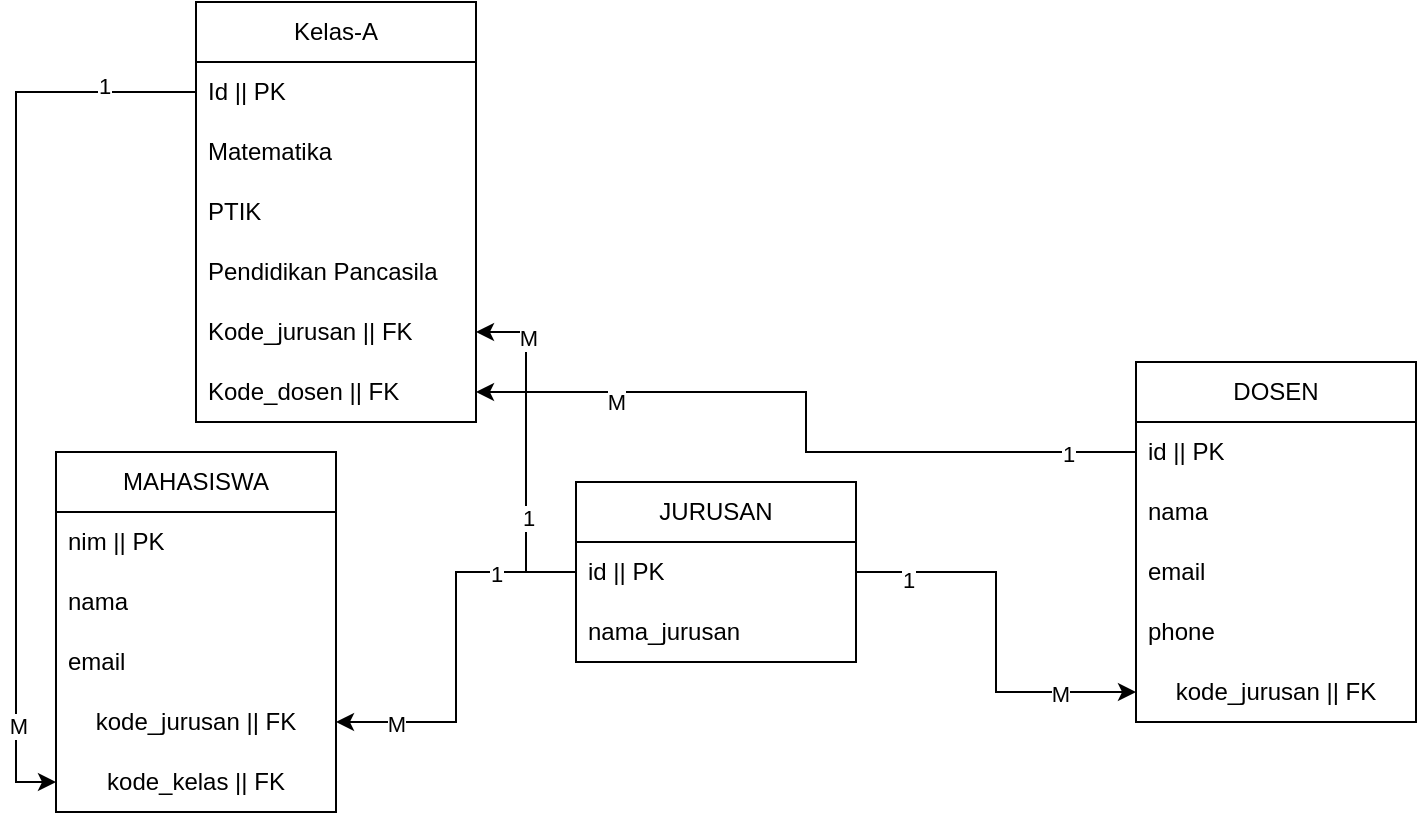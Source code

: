 <mxfile version="21.7.2" type="github">
  <diagram id="C5RBs43oDa-KdzZeNtuy" name="Page-1">
    <mxGraphModel dx="878" dy="1709" grid="1" gridSize="10" guides="1" tooltips="1" connect="1" arrows="1" fold="1" page="1" pageScale="1" pageWidth="827" pageHeight="1169" math="0" shadow="0">
      <root>
        <mxCell id="WIyWlLk6GJQsqaUBKTNV-0" />
        <mxCell id="WIyWlLk6GJQsqaUBKTNV-1" parent="WIyWlLk6GJQsqaUBKTNV-0" />
        <mxCell id="0ewqRYxlJ7sRsxdAzkya-4" value="MAHASISWA" style="swimlane;fontStyle=0;childLayout=stackLayout;horizontal=1;startSize=30;horizontalStack=0;resizeParent=1;resizeParentMax=0;resizeLast=0;collapsible=1;marginBottom=0;whiteSpace=wrap;html=1;" vertex="1" parent="WIyWlLk6GJQsqaUBKTNV-1">
          <mxGeometry x="50" y="195" width="140" height="180" as="geometry" />
        </mxCell>
        <mxCell id="0ewqRYxlJ7sRsxdAzkya-5" value="nim || PK" style="text;strokeColor=none;fillColor=none;align=left;verticalAlign=middle;spacingLeft=4;spacingRight=4;overflow=hidden;points=[[0,0.5],[1,0.5]];portConstraint=eastwest;rotatable=0;whiteSpace=wrap;html=1;" vertex="1" parent="0ewqRYxlJ7sRsxdAzkya-4">
          <mxGeometry y="30" width="140" height="30" as="geometry" />
        </mxCell>
        <mxCell id="0ewqRYxlJ7sRsxdAzkya-6" value="nama" style="text;strokeColor=none;fillColor=none;align=left;verticalAlign=middle;spacingLeft=4;spacingRight=4;overflow=hidden;points=[[0,0.5],[1,0.5]];portConstraint=eastwest;rotatable=0;whiteSpace=wrap;html=1;" vertex="1" parent="0ewqRYxlJ7sRsxdAzkya-4">
          <mxGeometry y="60" width="140" height="30" as="geometry" />
        </mxCell>
        <mxCell id="0ewqRYxlJ7sRsxdAzkya-7" value="email" style="text;strokeColor=none;fillColor=none;align=left;verticalAlign=middle;spacingLeft=4;spacingRight=4;overflow=hidden;points=[[0,0.5],[1,0.5]];portConstraint=eastwest;rotatable=0;whiteSpace=wrap;html=1;" vertex="1" parent="0ewqRYxlJ7sRsxdAzkya-4">
          <mxGeometry y="90" width="140" height="30" as="geometry" />
        </mxCell>
        <mxCell id="0ewqRYxlJ7sRsxdAzkya-38" value="kode_jurusan || FK" style="text;html=1;strokeColor=none;fillColor=none;align=center;verticalAlign=middle;whiteSpace=wrap;rounded=0;" vertex="1" parent="0ewqRYxlJ7sRsxdAzkya-4">
          <mxGeometry y="120" width="140" height="30" as="geometry" />
        </mxCell>
        <mxCell id="0ewqRYxlJ7sRsxdAzkya-44" value="kode_kelas || FK" style="text;html=1;strokeColor=none;fillColor=none;align=center;verticalAlign=middle;whiteSpace=wrap;rounded=0;" vertex="1" parent="0ewqRYxlJ7sRsxdAzkya-4">
          <mxGeometry y="150" width="140" height="30" as="geometry" />
        </mxCell>
        <mxCell id="0ewqRYxlJ7sRsxdAzkya-19" value="DOSEN" style="swimlane;fontStyle=0;childLayout=stackLayout;horizontal=1;startSize=30;horizontalStack=0;resizeParent=1;resizeParentMax=0;resizeLast=0;collapsible=1;marginBottom=0;whiteSpace=wrap;html=1;" vertex="1" parent="WIyWlLk6GJQsqaUBKTNV-1">
          <mxGeometry x="590" y="150" width="140" height="180" as="geometry" />
        </mxCell>
        <mxCell id="0ewqRYxlJ7sRsxdAzkya-20" value="id || PK" style="text;strokeColor=none;fillColor=none;align=left;verticalAlign=middle;spacingLeft=4;spacingRight=4;overflow=hidden;points=[[0,0.5],[1,0.5]];portConstraint=eastwest;rotatable=0;whiteSpace=wrap;html=1;" vertex="1" parent="0ewqRYxlJ7sRsxdAzkya-19">
          <mxGeometry y="30" width="140" height="30" as="geometry" />
        </mxCell>
        <mxCell id="0ewqRYxlJ7sRsxdAzkya-21" value="nama" style="text;strokeColor=none;fillColor=none;align=left;verticalAlign=middle;spacingLeft=4;spacingRight=4;overflow=hidden;points=[[0,0.5],[1,0.5]];portConstraint=eastwest;rotatable=0;whiteSpace=wrap;html=1;" vertex="1" parent="0ewqRYxlJ7sRsxdAzkya-19">
          <mxGeometry y="60" width="140" height="30" as="geometry" />
        </mxCell>
        <mxCell id="0ewqRYxlJ7sRsxdAzkya-22" value="email" style="text;strokeColor=none;fillColor=none;align=left;verticalAlign=middle;spacingLeft=4;spacingRight=4;overflow=hidden;points=[[0,0.5],[1,0.5]];portConstraint=eastwest;rotatable=0;whiteSpace=wrap;html=1;" vertex="1" parent="0ewqRYxlJ7sRsxdAzkya-19">
          <mxGeometry y="90" width="140" height="30" as="geometry" />
        </mxCell>
        <mxCell id="0ewqRYxlJ7sRsxdAzkya-31" value="phone" style="text;strokeColor=none;fillColor=none;align=left;verticalAlign=middle;spacingLeft=4;spacingRight=4;overflow=hidden;points=[[0,0.5],[1,0.5]];portConstraint=eastwest;rotatable=0;whiteSpace=wrap;html=1;" vertex="1" parent="0ewqRYxlJ7sRsxdAzkya-19">
          <mxGeometry y="120" width="140" height="30" as="geometry" />
        </mxCell>
        <mxCell id="0ewqRYxlJ7sRsxdAzkya-36" value="kode_jurusan || FK" style="text;html=1;strokeColor=none;fillColor=none;align=center;verticalAlign=middle;whiteSpace=wrap;rounded=0;" vertex="1" parent="0ewqRYxlJ7sRsxdAzkya-19">
          <mxGeometry y="150" width="140" height="30" as="geometry" />
        </mxCell>
        <mxCell id="0ewqRYxlJ7sRsxdAzkya-25" value="JURUSAN" style="swimlane;fontStyle=0;childLayout=stackLayout;horizontal=1;startSize=30;horizontalStack=0;resizeParent=1;resizeParentMax=0;resizeLast=0;collapsible=1;marginBottom=0;whiteSpace=wrap;html=1;" vertex="1" parent="WIyWlLk6GJQsqaUBKTNV-1">
          <mxGeometry x="310" y="210" width="140" height="90" as="geometry" />
        </mxCell>
        <mxCell id="0ewqRYxlJ7sRsxdAzkya-26" value="id || PK" style="text;strokeColor=none;fillColor=none;align=left;verticalAlign=middle;spacingLeft=4;spacingRight=4;overflow=hidden;points=[[0,0.5],[1,0.5]];portConstraint=eastwest;rotatable=0;whiteSpace=wrap;html=1;" vertex="1" parent="0ewqRYxlJ7sRsxdAzkya-25">
          <mxGeometry y="30" width="140" height="30" as="geometry" />
        </mxCell>
        <mxCell id="0ewqRYxlJ7sRsxdAzkya-27" value="nama_jurusan" style="text;strokeColor=none;fillColor=none;align=left;verticalAlign=middle;spacingLeft=4;spacingRight=4;overflow=hidden;points=[[0,0.5],[1,0.5]];portConstraint=eastwest;rotatable=0;whiteSpace=wrap;html=1;" vertex="1" parent="0ewqRYxlJ7sRsxdAzkya-25">
          <mxGeometry y="60" width="140" height="30" as="geometry" />
        </mxCell>
        <mxCell id="0ewqRYxlJ7sRsxdAzkya-37" style="edgeStyle=orthogonalEdgeStyle;rounded=0;orthogonalLoop=1;jettySize=auto;html=1;exitX=1;exitY=0.5;exitDx=0;exitDy=0;entryX=0;entryY=0.5;entryDx=0;entryDy=0;" edge="1" parent="WIyWlLk6GJQsqaUBKTNV-1" source="0ewqRYxlJ7sRsxdAzkya-26" target="0ewqRYxlJ7sRsxdAzkya-36">
          <mxGeometry relative="1" as="geometry" />
        </mxCell>
        <mxCell id="0ewqRYxlJ7sRsxdAzkya-67" value="1" style="edgeLabel;html=1;align=center;verticalAlign=middle;resizable=0;points=[];" vertex="1" connectable="0" parent="0ewqRYxlJ7sRsxdAzkya-37">
          <mxGeometry x="-0.735" y="-4" relative="1" as="geometry">
            <mxPoint x="-1" as="offset" />
          </mxGeometry>
        </mxCell>
        <mxCell id="0ewqRYxlJ7sRsxdAzkya-78" value="M" style="edgeLabel;html=1;align=center;verticalAlign=middle;resizable=0;points=[];" vertex="1" connectable="0" parent="0ewqRYxlJ7sRsxdAzkya-37">
          <mxGeometry x="0.63" y="-1" relative="1" as="geometry">
            <mxPoint x="-1" as="offset" />
          </mxGeometry>
        </mxCell>
        <mxCell id="0ewqRYxlJ7sRsxdAzkya-39" style="edgeStyle=orthogonalEdgeStyle;rounded=0;orthogonalLoop=1;jettySize=auto;html=1;exitX=0;exitY=0.5;exitDx=0;exitDy=0;entryX=1;entryY=0.5;entryDx=0;entryDy=0;" edge="1" parent="WIyWlLk6GJQsqaUBKTNV-1" source="0ewqRYxlJ7sRsxdAzkya-26" target="0ewqRYxlJ7sRsxdAzkya-38">
          <mxGeometry relative="1" as="geometry" />
        </mxCell>
        <mxCell id="0ewqRYxlJ7sRsxdAzkya-66" value="1" style="edgeLabel;html=1;align=center;verticalAlign=middle;resizable=0;points=[];" vertex="1" connectable="0" parent="0ewqRYxlJ7sRsxdAzkya-39">
          <mxGeometry x="-0.596" y="1" relative="1" as="geometry">
            <mxPoint x="-1" as="offset" />
          </mxGeometry>
        </mxCell>
        <mxCell id="0ewqRYxlJ7sRsxdAzkya-77" value="M" style="edgeLabel;html=1;align=center;verticalAlign=middle;resizable=0;points=[];" vertex="1" connectable="0" parent="0ewqRYxlJ7sRsxdAzkya-39">
          <mxGeometry x="0.692" y="1" relative="1" as="geometry">
            <mxPoint as="offset" />
          </mxGeometry>
        </mxCell>
        <mxCell id="0ewqRYxlJ7sRsxdAzkya-40" value="Kelas-A" style="swimlane;fontStyle=0;childLayout=stackLayout;horizontal=1;startSize=30;horizontalStack=0;resizeParent=1;resizeParentMax=0;resizeLast=0;collapsible=1;marginBottom=0;whiteSpace=wrap;html=1;" vertex="1" parent="WIyWlLk6GJQsqaUBKTNV-1">
          <mxGeometry x="120" y="-30" width="140" height="210" as="geometry" />
        </mxCell>
        <mxCell id="0ewqRYxlJ7sRsxdAzkya-41" value="Id || PK" style="text;strokeColor=none;fillColor=none;align=left;verticalAlign=middle;spacingLeft=4;spacingRight=4;overflow=hidden;points=[[0,0.5],[1,0.5]];portConstraint=eastwest;rotatable=0;whiteSpace=wrap;html=1;" vertex="1" parent="0ewqRYxlJ7sRsxdAzkya-40">
          <mxGeometry y="30" width="140" height="30" as="geometry" />
        </mxCell>
        <mxCell id="0ewqRYxlJ7sRsxdAzkya-42" value="Matematika" style="text;strokeColor=none;fillColor=none;align=left;verticalAlign=middle;spacingLeft=4;spacingRight=4;overflow=hidden;points=[[0,0.5],[1,0.5]];portConstraint=eastwest;rotatable=0;whiteSpace=wrap;html=1;" vertex="1" parent="0ewqRYxlJ7sRsxdAzkya-40">
          <mxGeometry y="60" width="140" height="30" as="geometry" />
        </mxCell>
        <mxCell id="0ewqRYxlJ7sRsxdAzkya-43" value="PTIK" style="text;strokeColor=none;fillColor=none;align=left;verticalAlign=middle;spacingLeft=4;spacingRight=4;overflow=hidden;points=[[0,0.5],[1,0.5]];portConstraint=eastwest;rotatable=0;whiteSpace=wrap;html=1;" vertex="1" parent="0ewqRYxlJ7sRsxdAzkya-40">
          <mxGeometry y="90" width="140" height="30" as="geometry" />
        </mxCell>
        <mxCell id="0ewqRYxlJ7sRsxdAzkya-50" value="Pendidikan Pancasila" style="text;strokeColor=none;fillColor=none;align=left;verticalAlign=middle;spacingLeft=4;spacingRight=4;overflow=hidden;points=[[0,0.5],[1,0.5]];portConstraint=eastwest;rotatable=0;whiteSpace=wrap;html=1;" vertex="1" parent="0ewqRYxlJ7sRsxdAzkya-40">
          <mxGeometry y="120" width="140" height="30" as="geometry" />
        </mxCell>
        <mxCell id="0ewqRYxlJ7sRsxdAzkya-57" value="Kode_jurusan || FK" style="text;strokeColor=none;fillColor=none;align=left;verticalAlign=middle;spacingLeft=4;spacingRight=4;overflow=hidden;points=[[0,0.5],[1,0.5]];portConstraint=eastwest;rotatable=0;whiteSpace=wrap;html=1;" vertex="1" parent="0ewqRYxlJ7sRsxdAzkya-40">
          <mxGeometry y="150" width="140" height="30" as="geometry" />
        </mxCell>
        <mxCell id="0ewqRYxlJ7sRsxdAzkya-47" value="Kode_dosen || FK" style="text;strokeColor=none;fillColor=none;align=left;verticalAlign=middle;spacingLeft=4;spacingRight=4;overflow=hidden;points=[[0,0.5],[1,0.5]];portConstraint=eastwest;rotatable=0;whiteSpace=wrap;html=1;" vertex="1" parent="0ewqRYxlJ7sRsxdAzkya-40">
          <mxGeometry y="180" width="140" height="30" as="geometry" />
        </mxCell>
        <mxCell id="0ewqRYxlJ7sRsxdAzkya-49" style="edgeStyle=orthogonalEdgeStyle;rounded=0;orthogonalLoop=1;jettySize=auto;html=1;entryX=0;entryY=0.5;entryDx=0;entryDy=0;" edge="1" parent="WIyWlLk6GJQsqaUBKTNV-1" source="0ewqRYxlJ7sRsxdAzkya-41" target="0ewqRYxlJ7sRsxdAzkya-44">
          <mxGeometry relative="1" as="geometry" />
        </mxCell>
        <mxCell id="0ewqRYxlJ7sRsxdAzkya-74" value="1" style="edgeLabel;html=1;align=center;verticalAlign=middle;resizable=0;points=[];" vertex="1" connectable="0" parent="0ewqRYxlJ7sRsxdAzkya-49">
          <mxGeometry x="-0.798" y="-3" relative="1" as="geometry">
            <mxPoint as="offset" />
          </mxGeometry>
        </mxCell>
        <mxCell id="0ewqRYxlJ7sRsxdAzkya-75" value="M" style="edgeLabel;html=1;align=center;verticalAlign=middle;resizable=0;points=[];" vertex="1" connectable="0" parent="0ewqRYxlJ7sRsxdAzkya-49">
          <mxGeometry x="0.79" y="1" relative="1" as="geometry">
            <mxPoint as="offset" />
          </mxGeometry>
        </mxCell>
        <mxCell id="0ewqRYxlJ7sRsxdAzkya-58" style="edgeStyle=orthogonalEdgeStyle;rounded=0;orthogonalLoop=1;jettySize=auto;html=1;entryX=1;entryY=0.5;entryDx=0;entryDy=0;" edge="1" parent="WIyWlLk6GJQsqaUBKTNV-1" source="0ewqRYxlJ7sRsxdAzkya-20" target="0ewqRYxlJ7sRsxdAzkya-47">
          <mxGeometry relative="1" as="geometry" />
        </mxCell>
        <mxCell id="0ewqRYxlJ7sRsxdAzkya-68" value="1" style="edgeLabel;html=1;align=center;verticalAlign=middle;resizable=0;points=[];" vertex="1" connectable="0" parent="0ewqRYxlJ7sRsxdAzkya-58">
          <mxGeometry x="-0.814" y="1" relative="1" as="geometry">
            <mxPoint x="-1" as="offset" />
          </mxGeometry>
        </mxCell>
        <mxCell id="0ewqRYxlJ7sRsxdAzkya-69" value="M" style="edgeLabel;html=1;align=center;verticalAlign=middle;resizable=0;points=[];" vertex="1" connectable="0" parent="0ewqRYxlJ7sRsxdAzkya-58">
          <mxGeometry x="0.614" y="5" relative="1" as="geometry">
            <mxPoint as="offset" />
          </mxGeometry>
        </mxCell>
        <mxCell id="0ewqRYxlJ7sRsxdAzkya-59" style="edgeStyle=orthogonalEdgeStyle;rounded=0;orthogonalLoop=1;jettySize=auto;html=1;entryX=1;entryY=0.5;entryDx=0;entryDy=0;" edge="1" parent="WIyWlLk6GJQsqaUBKTNV-1" source="0ewqRYxlJ7sRsxdAzkya-26" target="0ewqRYxlJ7sRsxdAzkya-57">
          <mxGeometry relative="1" as="geometry" />
        </mxCell>
        <mxCell id="0ewqRYxlJ7sRsxdAzkya-71" value="1" style="edgeLabel;html=1;align=center;verticalAlign=middle;resizable=0;points=[];" vertex="1" connectable="0" parent="0ewqRYxlJ7sRsxdAzkya-59">
          <mxGeometry x="-0.383" y="-1" relative="1" as="geometry">
            <mxPoint as="offset" />
          </mxGeometry>
        </mxCell>
        <mxCell id="0ewqRYxlJ7sRsxdAzkya-76" value="M" style="edgeLabel;html=1;align=center;verticalAlign=middle;resizable=0;points=[];" vertex="1" connectable="0" parent="0ewqRYxlJ7sRsxdAzkya-59">
          <mxGeometry x="0.669" y="-1" relative="1" as="geometry">
            <mxPoint as="offset" />
          </mxGeometry>
        </mxCell>
      </root>
    </mxGraphModel>
  </diagram>
</mxfile>
